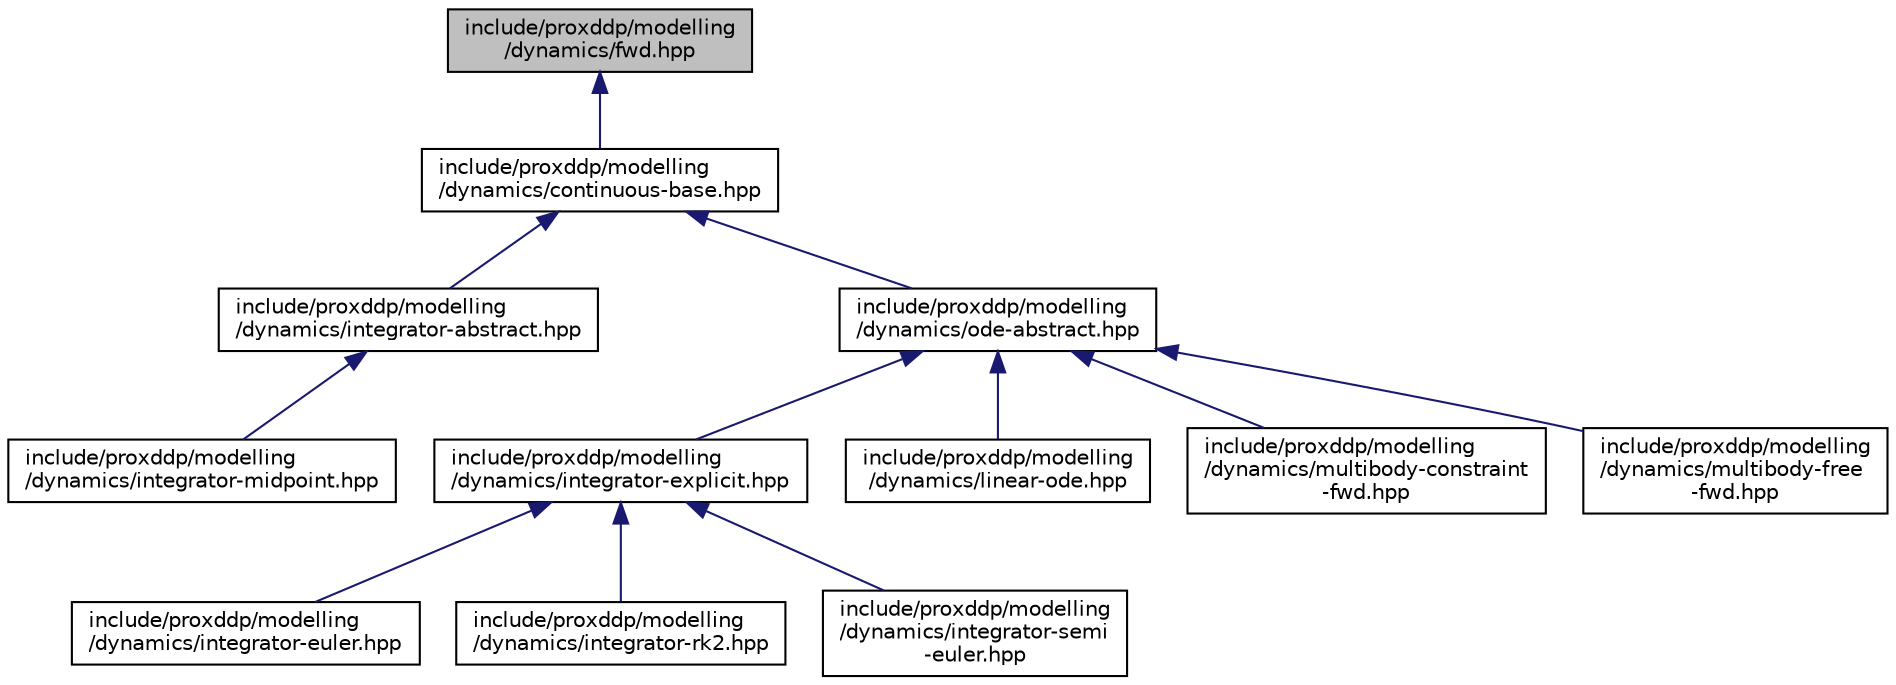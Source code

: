 digraph "include/proxddp/modelling/dynamics/fwd.hpp"
{
 // LATEX_PDF_SIZE
  bgcolor="transparent";
  edge [fontname="Helvetica",fontsize="10",labelfontname="Helvetica",labelfontsize="10"];
  node [fontname="Helvetica",fontsize="10",shape=record];
  Node1 [label="include/proxddp/modelling\l/dynamics/fwd.hpp",height=0.2,width=0.4,color="black", fillcolor="grey75", style="filled", fontcolor="black",tooltip=" "];
  Node1 -> Node2 [dir="back",color="midnightblue",fontsize="10",style="solid",fontname="Helvetica"];
  Node2 [label="include/proxddp/modelling\l/dynamics/continuous-base.hpp",height=0.2,width=0.4,color="black",URL="$continuous-base_8hpp.html",tooltip="Base definitions for continuous dynamics."];
  Node2 -> Node3 [dir="back",color="midnightblue",fontsize="10",style="solid",fontname="Helvetica"];
  Node3 [label="include/proxddp/modelling\l/dynamics/integrator-abstract.hpp",height=0.2,width=0.4,color="black",URL="$integrator-abstract_8hpp.html",tooltip="Base definitions for numerical integrators."];
  Node3 -> Node4 [dir="back",color="midnightblue",fontsize="10",style="solid",fontname="Helvetica"];
  Node4 [label="include/proxddp/modelling\l/dynamics/integrator-midpoint.hpp",height=0.2,width=0.4,color="black",URL="$integrator-midpoint_8hpp.html",tooltip=" "];
  Node2 -> Node5 [dir="back",color="midnightblue",fontsize="10",style="solid",fontname="Helvetica"];
  Node5 [label="include/proxddp/modelling\l/dynamics/ode-abstract.hpp",height=0.2,width=0.4,color="black",URL="$ode-abstract_8hpp.html",tooltip="Defines a class representing ODEs."];
  Node5 -> Node6 [dir="back",color="midnightblue",fontsize="10",style="solid",fontname="Helvetica"];
  Node6 [label="include/proxddp/modelling\l/dynamics/integrator-explicit.hpp",height=0.2,width=0.4,color="black",URL="$integrator-explicit_8hpp.html",tooltip="Base definitions for explicit integrators."];
  Node6 -> Node7 [dir="back",color="midnightblue",fontsize="10",style="solid",fontname="Helvetica"];
  Node7 [label="include/proxddp/modelling\l/dynamics/integrator-euler.hpp",height=0.2,width=0.4,color="black",URL="$integrator-euler_8hpp.html",tooltip="Define the explicit Euler integrator."];
  Node6 -> Node8 [dir="back",color="midnightblue",fontsize="10",style="solid",fontname="Helvetica"];
  Node8 [label="include/proxddp/modelling\l/dynamics/integrator-rk2.hpp",height=0.2,width=0.4,color="black",URL="$integrator-rk2_8hpp.html",tooltip=" "];
  Node6 -> Node9 [dir="back",color="midnightblue",fontsize="10",style="solid",fontname="Helvetica"];
  Node9 [label="include/proxddp/modelling\l/dynamics/integrator-semi\l-euler.hpp",height=0.2,width=0.4,color="black",URL="$integrator-semi-euler_8hpp.html",tooltip=" "];
  Node5 -> Node10 [dir="back",color="midnightblue",fontsize="10",style="solid",fontname="Helvetica"];
  Node10 [label="include/proxddp/modelling\l/dynamics/linear-ode.hpp",height=0.2,width=0.4,color="black",URL="$linear-ode_8hpp.html",tooltip=" "];
  Node5 -> Node11 [dir="back",color="midnightblue",fontsize="10",style="solid",fontname="Helvetica"];
  Node11 [label="include/proxddp/modelling\l/dynamics/multibody-constraint\l-fwd.hpp",height=0.2,width=0.4,color="black",URL="$multibody-constraint-fwd_8hpp.html",tooltip=" "];
  Node5 -> Node12 [dir="back",color="midnightblue",fontsize="10",style="solid",fontname="Helvetica"];
  Node12 [label="include/proxddp/modelling\l/dynamics/multibody-free\l-fwd.hpp",height=0.2,width=0.4,color="black",URL="$multibody-free-fwd_8hpp.html",tooltip=" "];
}
